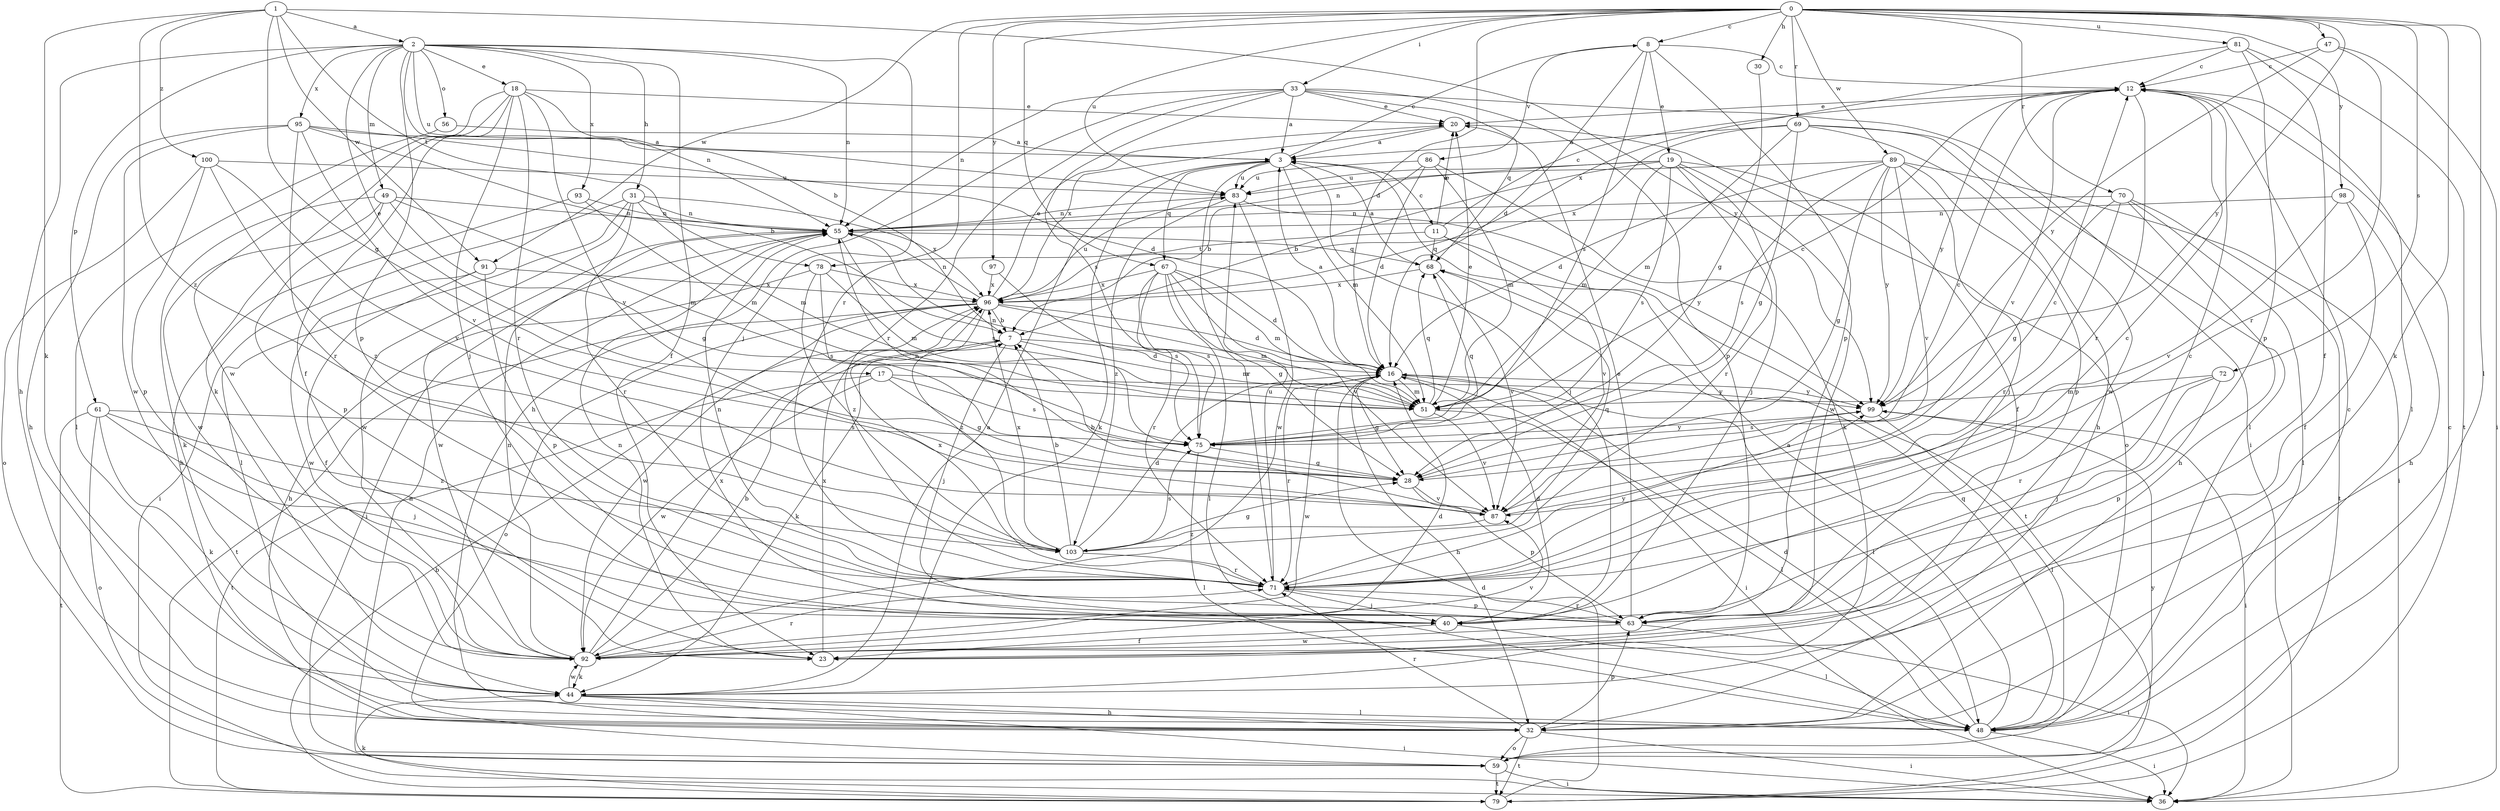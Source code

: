 strict digraph  {
0;
1;
2;
3;
7;
8;
11;
12;
16;
17;
18;
19;
20;
23;
28;
30;
31;
32;
33;
36;
40;
44;
47;
48;
49;
51;
55;
56;
59;
61;
63;
67;
68;
69;
70;
71;
72;
75;
78;
79;
81;
83;
86;
87;
89;
91;
92;
93;
95;
96;
97;
98;
99;
100;
103;
0 -> 8  [label=c];
0 -> 16  [label=d];
0 -> 30  [label=h];
0 -> 33  [label=i];
0 -> 44  [label=k];
0 -> 47  [label=l];
0 -> 48  [label=l];
0 -> 67  [label=q];
0 -> 69  [label=r];
0 -> 70  [label=r];
0 -> 71  [label=r];
0 -> 72  [label=s];
0 -> 81  [label=u];
0 -> 83  [label=u];
0 -> 89  [label=w];
0 -> 91  [label=w];
0 -> 97  [label=y];
0 -> 98  [label=y];
0 -> 99  [label=y];
1 -> 2  [label=a];
1 -> 28  [label=g];
1 -> 44  [label=k];
1 -> 78  [label=t];
1 -> 91  [label=w];
1 -> 99  [label=y];
1 -> 100  [label=z];
1 -> 103  [label=z];
2 -> 7  [label=b];
2 -> 17  [label=e];
2 -> 18  [label=e];
2 -> 23  [label=f];
2 -> 31  [label=h];
2 -> 32  [label=h];
2 -> 40  [label=j];
2 -> 49  [label=m];
2 -> 55  [label=n];
2 -> 56  [label=o];
2 -> 61  [label=p];
2 -> 63  [label=p];
2 -> 83  [label=u];
2 -> 93  [label=x];
2 -> 95  [label=x];
3 -> 8  [label=c];
3 -> 11  [label=c];
3 -> 40  [label=j];
3 -> 44  [label=k];
3 -> 51  [label=m];
3 -> 67  [label=q];
3 -> 71  [label=r];
3 -> 83  [label=u];
7 -> 16  [label=d];
7 -> 40  [label=j];
7 -> 44  [label=k];
7 -> 51  [label=m];
8 -> 12  [label=c];
8 -> 16  [label=d];
8 -> 19  [label=e];
8 -> 63  [label=p];
8 -> 75  [label=s];
8 -> 86  [label=v];
11 -> 12  [label=c];
11 -> 20  [label=e];
11 -> 68  [label=q];
11 -> 78  [label=t];
11 -> 79  [label=t];
11 -> 87  [label=v];
12 -> 20  [label=e];
12 -> 48  [label=l];
12 -> 71  [label=r];
12 -> 87  [label=v];
12 -> 99  [label=y];
16 -> 3  [label=a];
16 -> 28  [label=g];
16 -> 32  [label=h];
16 -> 36  [label=i];
16 -> 48  [label=l];
16 -> 51  [label=m];
16 -> 71  [label=r];
16 -> 92  [label=w];
16 -> 99  [label=y];
17 -> 28  [label=g];
17 -> 75  [label=s];
17 -> 79  [label=t];
17 -> 92  [label=w];
17 -> 99  [label=y];
18 -> 20  [label=e];
18 -> 23  [label=f];
18 -> 40  [label=j];
18 -> 44  [label=k];
18 -> 55  [label=n];
18 -> 71  [label=r];
18 -> 87  [label=v];
18 -> 92  [label=w];
19 -> 7  [label=b];
19 -> 23  [label=f];
19 -> 40  [label=j];
19 -> 51  [label=m];
19 -> 55  [label=n];
19 -> 71  [label=r];
19 -> 75  [label=s];
19 -> 83  [label=u];
19 -> 92  [label=w];
20 -> 3  [label=a];
20 -> 59  [label=o];
20 -> 96  [label=x];
23 -> 55  [label=n];
23 -> 96  [label=x];
28 -> 12  [label=c];
28 -> 55  [label=n];
28 -> 63  [label=p];
28 -> 87  [label=v];
30 -> 28  [label=g];
31 -> 36  [label=i];
31 -> 48  [label=l];
31 -> 51  [label=m];
31 -> 55  [label=n];
31 -> 71  [label=r];
31 -> 92  [label=w];
31 -> 96  [label=x];
32 -> 12  [label=c];
32 -> 36  [label=i];
32 -> 59  [label=o];
32 -> 63  [label=p];
32 -> 71  [label=r];
32 -> 79  [label=t];
33 -> 3  [label=a];
33 -> 20  [label=e];
33 -> 32  [label=h];
33 -> 36  [label=i];
33 -> 55  [label=n];
33 -> 63  [label=p];
33 -> 68  [label=q];
33 -> 71  [label=r];
33 -> 75  [label=s];
40 -> 16  [label=d];
40 -> 23  [label=f];
40 -> 48  [label=l];
44 -> 3  [label=a];
44 -> 32  [label=h];
44 -> 36  [label=i];
44 -> 48  [label=l];
44 -> 92  [label=w];
47 -> 12  [label=c];
47 -> 36  [label=i];
47 -> 71  [label=r];
47 -> 99  [label=y];
48 -> 3  [label=a];
48 -> 16  [label=d];
48 -> 36  [label=i];
48 -> 68  [label=q];
49 -> 28  [label=g];
49 -> 44  [label=k];
49 -> 51  [label=m];
49 -> 55  [label=n];
49 -> 63  [label=p];
49 -> 92  [label=w];
51 -> 12  [label=c];
51 -> 20  [label=e];
51 -> 48  [label=l];
51 -> 55  [label=n];
51 -> 68  [label=q];
51 -> 87  [label=v];
55 -> 36  [label=i];
55 -> 68  [label=q];
55 -> 75  [label=s];
55 -> 92  [label=w];
56 -> 3  [label=a];
56 -> 48  [label=l];
59 -> 12  [label=c];
59 -> 36  [label=i];
59 -> 55  [label=n];
59 -> 79  [label=t];
59 -> 99  [label=y];
61 -> 40  [label=j];
61 -> 44  [label=k];
61 -> 59  [label=o];
61 -> 75  [label=s];
61 -> 79  [label=t];
61 -> 103  [label=z];
63 -> 12  [label=c];
63 -> 20  [label=e];
63 -> 36  [label=i];
63 -> 71  [label=r];
63 -> 92  [label=w];
67 -> 16  [label=d];
67 -> 28  [label=g];
67 -> 48  [label=l];
67 -> 51  [label=m];
67 -> 71  [label=r];
67 -> 75  [label=s];
67 -> 87  [label=v];
67 -> 96  [label=x];
68 -> 3  [label=a];
68 -> 87  [label=v];
68 -> 96  [label=x];
69 -> 3  [label=a];
69 -> 28  [label=g];
69 -> 32  [label=h];
69 -> 48  [label=l];
69 -> 51  [label=m];
69 -> 92  [label=w];
69 -> 96  [label=x];
70 -> 28  [label=g];
70 -> 32  [label=h];
70 -> 48  [label=l];
70 -> 55  [label=n];
70 -> 71  [label=r];
70 -> 79  [label=t];
71 -> 12  [label=c];
71 -> 40  [label=j];
71 -> 55  [label=n];
71 -> 63  [label=p];
71 -> 83  [label=u];
71 -> 96  [label=x];
71 -> 99  [label=y];
72 -> 40  [label=j];
72 -> 51  [label=m];
72 -> 63  [label=p];
72 -> 71  [label=r];
75 -> 28  [label=g];
75 -> 48  [label=l];
75 -> 68  [label=q];
75 -> 99  [label=y];
78 -> 32  [label=h];
78 -> 51  [label=m];
78 -> 75  [label=s];
78 -> 96  [label=x];
78 -> 103  [label=z];
79 -> 7  [label=b];
79 -> 16  [label=d];
79 -> 44  [label=k];
81 -> 12  [label=c];
81 -> 23  [label=f];
81 -> 63  [label=p];
81 -> 79  [label=t];
81 -> 96  [label=x];
83 -> 55  [label=n];
83 -> 92  [label=w];
83 -> 99  [label=y];
83 -> 103  [label=z];
86 -> 7  [label=b];
86 -> 16  [label=d];
86 -> 44  [label=k];
86 -> 51  [label=m];
86 -> 83  [label=u];
87 -> 7  [label=b];
87 -> 12  [label=c];
87 -> 103  [label=z];
89 -> 16  [label=d];
89 -> 28  [label=g];
89 -> 36  [label=i];
89 -> 40  [label=j];
89 -> 63  [label=p];
89 -> 75  [label=s];
89 -> 83  [label=u];
89 -> 87  [label=v];
89 -> 99  [label=y];
91 -> 23  [label=f];
91 -> 63  [label=p];
91 -> 92  [label=w];
91 -> 96  [label=x];
92 -> 7  [label=b];
92 -> 16  [label=d];
92 -> 44  [label=k];
92 -> 55  [label=n];
92 -> 71  [label=r];
92 -> 87  [label=v];
92 -> 96  [label=x];
93 -> 32  [label=h];
93 -> 51  [label=m];
93 -> 55  [label=n];
95 -> 3  [label=a];
95 -> 7  [label=b];
95 -> 16  [label=d];
95 -> 32  [label=h];
95 -> 71  [label=r];
95 -> 87  [label=v];
95 -> 92  [label=w];
96 -> 7  [label=b];
96 -> 16  [label=d];
96 -> 20  [label=e];
96 -> 51  [label=m];
96 -> 55  [label=n];
96 -> 59  [label=o];
96 -> 79  [label=t];
96 -> 83  [label=u];
96 -> 92  [label=w];
96 -> 103  [label=z];
97 -> 75  [label=s];
97 -> 96  [label=x];
98 -> 23  [label=f];
98 -> 32  [label=h];
98 -> 55  [label=n];
98 -> 87  [label=v];
99 -> 36  [label=i];
99 -> 48  [label=l];
99 -> 75  [label=s];
100 -> 59  [label=o];
100 -> 63  [label=p];
100 -> 83  [label=u];
100 -> 87  [label=v];
100 -> 103  [label=z];
103 -> 7  [label=b];
103 -> 16  [label=d];
103 -> 28  [label=g];
103 -> 68  [label=q];
103 -> 71  [label=r];
103 -> 75  [label=s];
103 -> 96  [label=x];
}
